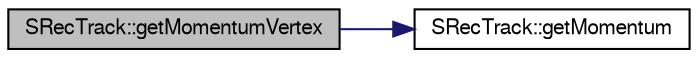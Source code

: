 digraph "SRecTrack::getMomentumVertex"
{
  bgcolor="transparent";
  edge [fontname="FreeSans",fontsize="10",labelfontname="FreeSans",labelfontsize="10"];
  node [fontname="FreeSans",fontsize="10",shape=record];
  rankdir="LR";
  Node1 [label="SRecTrack::getMomentumVertex",height=0.2,width=0.4,color="black", fillcolor="grey75", style="filled" fontcolor="black"];
  Node1 -> Node2 [color="midnightblue",fontsize="10",style="solid",fontname="FreeSans"];
  Node2 [label="SRecTrack::getMomentum",height=0.2,width=0.4,color="black",URL="$d6/db1/classSRecTrack.html#ac88a6900b2c3ca4afc4d35f67c1933df"];
}
